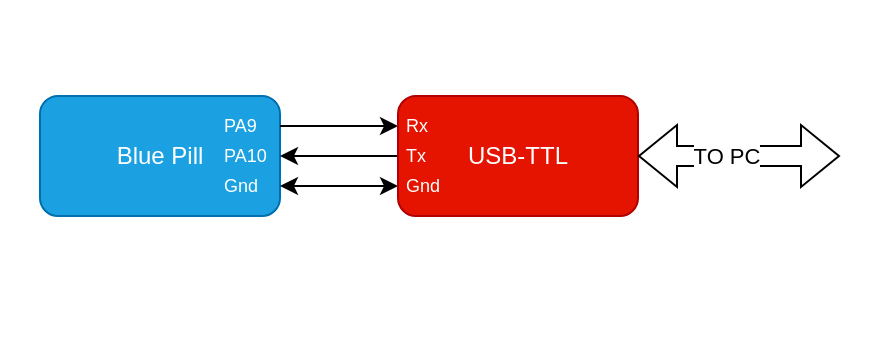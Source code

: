 <mxfile version="20.3.0" type="device"><diagram id="3sCjPRmDQqp6iZClDbCb" name="Page-1"><mxGraphModel dx="492" dy="352" grid="1" gridSize="10" guides="1" tooltips="1" connect="1" arrows="1" fold="1" page="1" pageScale="1" pageWidth="827" pageHeight="1169" math="0" shadow="0"><root><mxCell id="0"/><mxCell id="1" parent="0"/><mxCell id="fIX_OXTL9Dudgatr55y--13" value="" style="group" vertex="1" connectable="0" parent="1"><mxGeometry x="80" y="370" width="420" height="120" as="geometry"/></mxCell><mxCell id="fIX_OXTL9Dudgatr55y--17" value="" style="rounded=1;whiteSpace=wrap;html=1;fontSize=11;fontColor=#000000;strokeColor=none;fillColor=none;" vertex="1" parent="fIX_OXTL9Dudgatr55y--13"><mxGeometry x="-20" y="-47.5" width="440" height="157.5" as="geometry"/></mxCell><mxCell id="fIX_OXTL9Dudgatr55y--1" value="Blue Pill" style="rounded=1;whiteSpace=wrap;html=1;direction=west;fillColor=#1ba1e2;strokeColor=#006EAF;fontColor=#ffffff;" vertex="1" parent="fIX_OXTL9Dudgatr55y--13"><mxGeometry width="120" height="60" as="geometry"/></mxCell><mxCell id="fIX_OXTL9Dudgatr55y--6" value="PA9" style="text;html=1;strokeColor=none;fillColor=none;align=left;verticalAlign=middle;whiteSpace=wrap;rounded=0;fontColor=#FFFFFF;fontSize=9;" vertex="1" parent="fIX_OXTL9Dudgatr55y--13"><mxGeometry x="90" y="10" width="20" height="10" as="geometry"/></mxCell><mxCell id="fIX_OXTL9Dudgatr55y--7" value="PA10" style="text;html=1;strokeColor=none;fillColor=none;align=left;verticalAlign=middle;whiteSpace=wrap;rounded=0;fontColor=#FFFFFF;fontSize=9;" vertex="1" parent="fIX_OXTL9Dudgatr55y--13"><mxGeometry x="90" y="25" width="20" height="10" as="geometry"/></mxCell><mxCell id="fIX_OXTL9Dudgatr55y--8" value="Gnd" style="text;html=1;strokeColor=none;fillColor=none;align=left;verticalAlign=middle;whiteSpace=wrap;rounded=0;fontColor=#FFFFFF;fontSize=9;" vertex="1" parent="fIX_OXTL9Dudgatr55y--13"><mxGeometry x="90" y="40" width="20" height="10" as="geometry"/></mxCell><mxCell id="fIX_OXTL9Dudgatr55y--3" value="" style="endArrow=classic;html=1;rounded=0;exitX=0;exitY=0.75;exitDx=0;exitDy=0;entryX=0;entryY=0.25;entryDx=0;entryDy=0;" edge="1" parent="1" source="fIX_OXTL9Dudgatr55y--1" target="fIX_OXTL9Dudgatr55y--2"><mxGeometry width="50" height="50" relative="1" as="geometry"><mxPoint x="200" y="420" as="sourcePoint"/><mxPoint x="250" y="370" as="targetPoint"/></mxGeometry></mxCell><mxCell id="fIX_OXTL9Dudgatr55y--4" value="" style="endArrow=classic;startArrow=classic;html=1;rounded=0;exitX=0;exitY=0.25;exitDx=0;exitDy=0;entryX=0;entryY=0.75;entryDx=0;entryDy=0;" edge="1" parent="1" source="fIX_OXTL9Dudgatr55y--1" target="fIX_OXTL9Dudgatr55y--2"><mxGeometry width="50" height="50" relative="1" as="geometry"><mxPoint x="210" y="450" as="sourcePoint"/><mxPoint x="260" y="400" as="targetPoint"/></mxGeometry></mxCell><mxCell id="fIX_OXTL9Dudgatr55y--5" value="" style="endArrow=classic;html=1;rounded=0;entryX=0;entryY=0.5;entryDx=0;entryDy=0;exitX=0;exitY=0.5;exitDx=0;exitDy=0;" edge="1" parent="1" source="fIX_OXTL9Dudgatr55y--2" target="fIX_OXTL9Dudgatr55y--1"><mxGeometry width="50" height="50" relative="1" as="geometry"><mxPoint x="140" y="520" as="sourcePoint"/><mxPoint x="190" y="470" as="targetPoint"/></mxGeometry></mxCell><mxCell id="fIX_OXTL9Dudgatr55y--12" value="" style="group" vertex="1" connectable="0" parent="1"><mxGeometry x="260" y="370" width="120" height="60" as="geometry"/></mxCell><mxCell id="fIX_OXTL9Dudgatr55y--2" value="USB-TTL" style="rounded=1;whiteSpace=wrap;html=1;fillColor=#e51400;fontColor=#ffffff;strokeColor=#B20000;" vertex="1" parent="fIX_OXTL9Dudgatr55y--12"><mxGeometry x="-1" width="120" height="60" as="geometry"/></mxCell><mxCell id="fIX_OXTL9Dudgatr55y--9" value="Rx" style="text;html=1;strokeColor=none;fillColor=none;align=left;verticalAlign=middle;whiteSpace=wrap;rounded=0;fontColor=#FFFFFF;fontSize=9;" vertex="1" parent="fIX_OXTL9Dudgatr55y--12"><mxGeometry x="1" y="10" width="20" height="10" as="geometry"/></mxCell><mxCell id="fIX_OXTL9Dudgatr55y--10" value="Tx" style="text;html=1;strokeColor=none;fillColor=none;align=left;verticalAlign=middle;whiteSpace=wrap;rounded=0;fontColor=#FFFFFF;fontSize=9;" vertex="1" parent="fIX_OXTL9Dudgatr55y--12"><mxGeometry x="1" y="25" width="20" height="10" as="geometry"/></mxCell><mxCell id="fIX_OXTL9Dudgatr55y--11" value="Gnd" style="text;html=1;strokeColor=none;fillColor=none;align=left;verticalAlign=middle;whiteSpace=wrap;rounded=0;fontColor=#FFFFFF;fontSize=9;" vertex="1" parent="fIX_OXTL9Dudgatr55y--12"><mxGeometry x="1" y="40" width="20" height="10" as="geometry"/></mxCell><mxCell id="fIX_OXTL9Dudgatr55y--14" value="" style="shape=flexArrow;endArrow=classic;startArrow=classic;html=1;rounded=0;fontSize=9;fontColor=#FFFFFF;exitX=1;exitY=0.5;exitDx=0;exitDy=0;" edge="1" parent="1" source="fIX_OXTL9Dudgatr55y--2"><mxGeometry width="100" height="100" relative="1" as="geometry"><mxPoint x="400" y="460" as="sourcePoint"/><mxPoint x="480" y="400" as="targetPoint"/></mxGeometry></mxCell><mxCell id="fIX_OXTL9Dudgatr55y--16" value="&lt;font color=&quot;#000000&quot; style=&quot;font-size: 11px;&quot;&gt;TO PC&lt;/font&gt;" style="edgeLabel;html=1;align=center;verticalAlign=middle;resizable=0;points=[];fontSize=11;fontColor=#FFFFFF;" vertex="1" connectable="0" parent="fIX_OXTL9Dudgatr55y--14"><mxGeometry x="-0.135" y="2" relative="1" as="geometry"><mxPoint y="2" as="offset"/></mxGeometry></mxCell></root></mxGraphModel></diagram></mxfile>